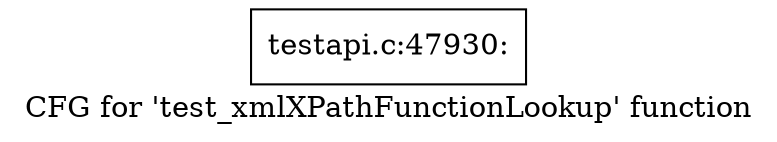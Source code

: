 digraph "CFG for 'test_xmlXPathFunctionLookup' function" {
	label="CFG for 'test_xmlXPathFunctionLookup' function";

	Node0x5a60570 [shape=record,label="{testapi.c:47930:}"];
}

